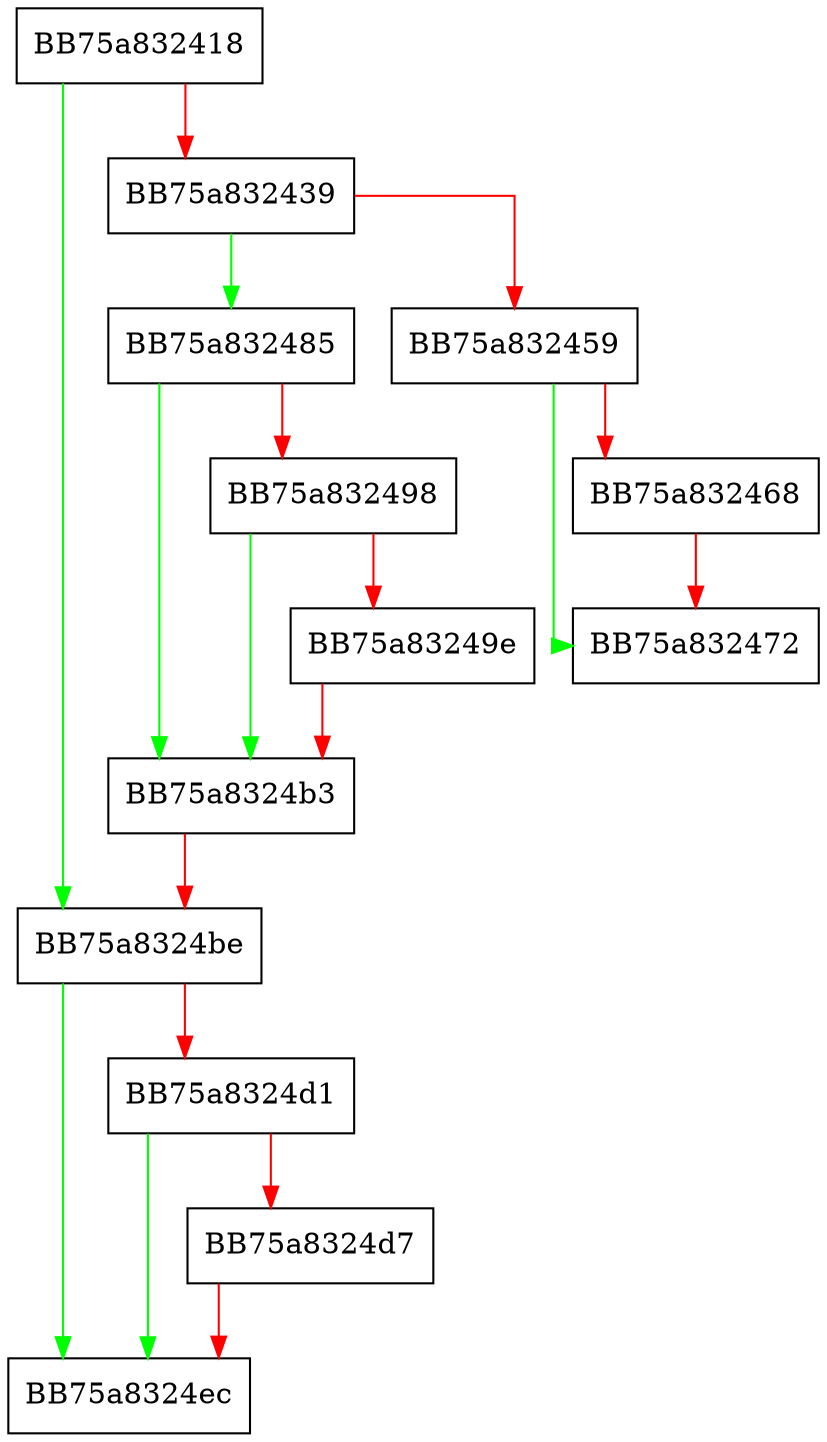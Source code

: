 digraph GetContext {
  node [shape="box"];
  graph [splines=ortho];
  BB75a832418 -> BB75a8324be [color="green"];
  BB75a832418 -> BB75a832439 [color="red"];
  BB75a832439 -> BB75a832485 [color="green"];
  BB75a832439 -> BB75a832459 [color="red"];
  BB75a832459 -> BB75a832472 [color="green"];
  BB75a832459 -> BB75a832468 [color="red"];
  BB75a832468 -> BB75a832472 [color="red"];
  BB75a832485 -> BB75a8324b3 [color="green"];
  BB75a832485 -> BB75a832498 [color="red"];
  BB75a832498 -> BB75a8324b3 [color="green"];
  BB75a832498 -> BB75a83249e [color="red"];
  BB75a83249e -> BB75a8324b3 [color="red"];
  BB75a8324b3 -> BB75a8324be [color="red"];
  BB75a8324be -> BB75a8324ec [color="green"];
  BB75a8324be -> BB75a8324d1 [color="red"];
  BB75a8324d1 -> BB75a8324ec [color="green"];
  BB75a8324d1 -> BB75a8324d7 [color="red"];
  BB75a8324d7 -> BB75a8324ec [color="red"];
}